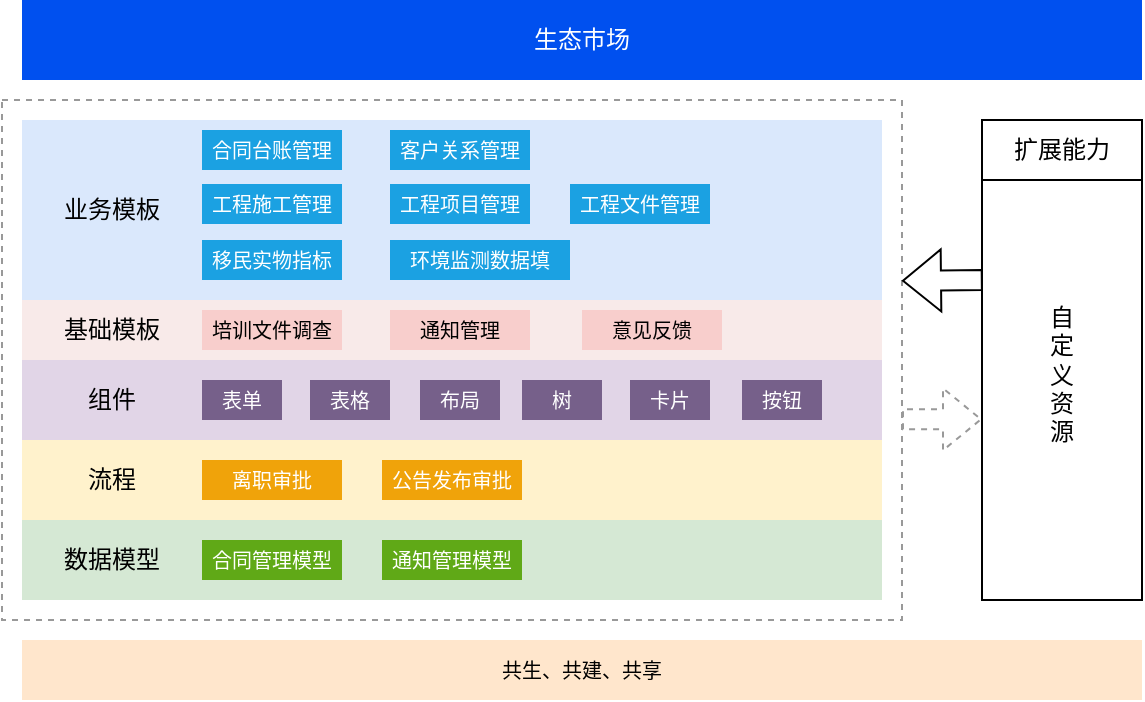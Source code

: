 <mxfile version="24.4.6" type="github">
  <diagram name="第 1 页" id="MpXaoYPO6luv1ldQTwg9">
    <mxGraphModel dx="1195" dy="650" grid="1" gridSize="10" guides="1" tooltips="1" connect="1" arrows="1" fold="1" page="1" pageScale="1" pageWidth="827" pageHeight="1169" math="0" shadow="0">
      <root>
        <mxCell id="0" />
        <mxCell id="1" parent="0" />
        <mxCell id="NqTBhjHdbSAGehKnNRe5-13" value="" style="rounded=0;whiteSpace=wrap;html=1;dashed=1;strokeColor=#999999;" vertex="1" parent="1">
          <mxGeometry x="150" y="110" width="450" height="260" as="geometry" />
        </mxCell>
        <mxCell id="mtS-2dEVLKQGBcQQ_Z3P-2" value="" style="rounded=0;whiteSpace=wrap;html=1;fillColor=#d5e8d4;strokeColor=none;" parent="1" vertex="1">
          <mxGeometry x="250" y="320" width="340" height="40" as="geometry" />
        </mxCell>
        <mxCell id="mtS-2dEVLKQGBcQQ_Z3P-3" value="" style="rounded=0;whiteSpace=wrap;html=1;fillColor=#e1d5e7;strokeColor=none;" parent="1" vertex="1">
          <mxGeometry x="250" y="240" width="340" height="40" as="geometry" />
        </mxCell>
        <mxCell id="mtS-2dEVLKQGBcQQ_Z3P-4" value="" style="rounded=0;whiteSpace=wrap;html=1;fillColor=#F8EAE9;strokeColor=none;fontColor=#000000;" parent="1" vertex="1">
          <mxGeometry x="250" y="210" width="340" height="30" as="geometry" />
        </mxCell>
        <mxCell id="mtS-2dEVLKQGBcQQ_Z3P-5" value="" style="rounded=0;whiteSpace=wrap;html=1;fillColor=#dae8fc;strokeColor=none;" parent="1" vertex="1">
          <mxGeometry x="250" y="120" width="340" height="90" as="geometry" />
        </mxCell>
        <mxCell id="NqTBhjHdbSAGehKnNRe5-1" value="&lt;div&gt;&lt;br&gt;&lt;/div&gt;&lt;div&gt;自&lt;div&gt;定&lt;/div&gt;&lt;div&gt;义&lt;/div&gt;&lt;/div&gt;&lt;div&gt;资&lt;/div&gt;&lt;div&gt;源&lt;/div&gt;" style="rounded=0;whiteSpace=wrap;html=1;" vertex="1" parent="1">
          <mxGeometry x="640" y="120" width="80" height="240" as="geometry" />
        </mxCell>
        <mxCell id="NqTBhjHdbSAGehKnNRe5-2" value="&lt;font style=&quot;font-size: 10px;&quot;&gt;共生、共建、共享&lt;/font&gt;" style="rounded=0;whiteSpace=wrap;html=1;fillColor=#ffe6cc;strokeColor=none;" vertex="1" parent="1">
          <mxGeometry x="160" y="380" width="560" height="30" as="geometry" />
        </mxCell>
        <mxCell id="NqTBhjHdbSAGehKnNRe5-3" value="业务模板" style="rounded=0;whiteSpace=wrap;html=1;fillColor=#dae8fc;strokeColor=none;" vertex="1" parent="1">
          <mxGeometry x="160" y="120" width="90" height="90" as="geometry" />
        </mxCell>
        <mxCell id="NqTBhjHdbSAGehKnNRe5-4" value="基础模板" style="rounded=0;whiteSpace=wrap;html=1;fillColor=#F8EAE9;strokeColor=none;" vertex="1" parent="1">
          <mxGeometry x="160" y="210" width="90" height="30" as="geometry" />
        </mxCell>
        <mxCell id="NqTBhjHdbSAGehKnNRe5-5" value="组件" style="rounded=0;whiteSpace=wrap;html=1;fillColor=#e1d5e7;strokeColor=none;" vertex="1" parent="1">
          <mxGeometry x="160" y="240" width="90" height="40" as="geometry" />
        </mxCell>
        <mxCell id="NqTBhjHdbSAGehKnNRe5-6" value="数据模型" style="rounded=0;whiteSpace=wrap;html=1;fillColor=#d5e8d4;strokeColor=none;" vertex="1" parent="1">
          <mxGeometry x="160" y="320" width="90" height="40" as="geometry" />
        </mxCell>
        <mxCell id="NqTBhjHdbSAGehKnNRe5-8" value="生态市场" style="rounded=0;whiteSpace=wrap;html=1;fillColor=#0050ef;fontColor=#ffffff;strokeColor=none;" vertex="1" parent="1">
          <mxGeometry x="160" y="60" width="560" height="40" as="geometry" />
        </mxCell>
        <mxCell id="NqTBhjHdbSAGehKnNRe5-9" value="扩展能力" style="rounded=0;whiteSpace=wrap;html=1;" vertex="1" parent="1">
          <mxGeometry x="640" y="120" width="80" height="30" as="geometry" />
        </mxCell>
        <mxCell id="NqTBhjHdbSAGehKnNRe5-11" value="" style="shape=flexArrow;endArrow=classic;html=1;rounded=0;entryX=0;entryY=0.75;entryDx=0;entryDy=0;dashed=1;strokeColor=#999999;" edge="1" parent="1">
          <mxGeometry width="50" height="50" relative="1" as="geometry">
            <mxPoint x="600" y="269.66" as="sourcePoint" />
            <mxPoint x="640.0" y="269.66" as="targetPoint" />
          </mxGeometry>
        </mxCell>
        <mxCell id="NqTBhjHdbSAGehKnNRe5-12" value="" style="shape=flexArrow;endArrow=classic;html=1;rounded=0;entryX=1;entryY=0.667;entryDx=0;entryDy=0;entryPerimeter=0;exitX=0.005;exitY=0.415;exitDx=0;exitDy=0;exitPerimeter=0;" edge="1" parent="1">
          <mxGeometry width="50" height="50" relative="1" as="geometry">
            <mxPoint x="640.4" y="200.0" as="sourcePoint" />
            <mxPoint x="600.0" y="200.42" as="targetPoint" />
          </mxGeometry>
        </mxCell>
        <mxCell id="NqTBhjHdbSAGehKnNRe5-14" value="流程" style="rounded=0;whiteSpace=wrap;html=1;fillColor=#fff2cc;strokeColor=none;" vertex="1" parent="1">
          <mxGeometry x="160" y="280" width="90" height="40" as="geometry" />
        </mxCell>
        <mxCell id="NqTBhjHdbSAGehKnNRe5-15" value="" style="rounded=0;whiteSpace=wrap;html=1;fillColor=#fff2cc;strokeColor=none;" vertex="1" parent="1">
          <mxGeometry x="250" y="280" width="340" height="40" as="geometry" />
        </mxCell>
        <mxCell id="NqTBhjHdbSAGehKnNRe5-17" value="&lt;span style=&quot;font-size: 10px;&quot;&gt;客户关系管理&lt;/span&gt;" style="rounded=0;whiteSpace=wrap;html=1;fillColor=#1ba1e2;fontColor=#ffffff;strokeColor=none;" vertex="1" parent="1">
          <mxGeometry x="344" y="125" width="70" height="20" as="geometry" />
        </mxCell>
        <mxCell id="NqTBhjHdbSAGehKnNRe5-18" value="&lt;span style=&quot;font-size: 10px;&quot;&gt;合同台账管理&lt;/span&gt;" style="rounded=0;whiteSpace=wrap;html=1;fillColor=#1ba1e2;fontColor=#ffffff;strokeColor=none;" vertex="1" parent="1">
          <mxGeometry x="250" y="125" width="70" height="20" as="geometry" />
        </mxCell>
        <mxCell id="NqTBhjHdbSAGehKnNRe5-19" value="&lt;span style=&quot;font-size: 10px;&quot;&gt;工程项目管理&lt;/span&gt;" style="rounded=0;whiteSpace=wrap;html=1;fillColor=#1ba1e2;fontColor=#ffffff;strokeColor=none;" vertex="1" parent="1">
          <mxGeometry x="344" y="152" width="70" height="20" as="geometry" />
        </mxCell>
        <mxCell id="NqTBhjHdbSAGehKnNRe5-20" value="&lt;span style=&quot;font-size: 10px;&quot;&gt;工程施工管理&lt;/span&gt;" style="rounded=0;whiteSpace=wrap;html=1;fillColor=#1ba1e2;fontColor=#ffffff;strokeColor=none;" vertex="1" parent="1">
          <mxGeometry x="250" y="152" width="70" height="20" as="geometry" />
        </mxCell>
        <mxCell id="NqTBhjHdbSAGehKnNRe5-21" value="&lt;span style=&quot;font-size: 10px;&quot;&gt;工程文件管理&lt;/span&gt;" style="rounded=0;whiteSpace=wrap;html=1;fillColor=#1ba1e2;fontColor=#ffffff;strokeColor=none;" vertex="1" parent="1">
          <mxGeometry x="434" y="152" width="70" height="20" as="geometry" />
        </mxCell>
        <mxCell id="NqTBhjHdbSAGehKnNRe5-22" value="&lt;span style=&quot;font-size: 10px;&quot;&gt;移民实物指标&lt;/span&gt;" style="rounded=0;whiteSpace=wrap;html=1;fillColor=#1ba1e2;fontColor=#ffffff;strokeColor=none;" vertex="1" parent="1">
          <mxGeometry x="250" y="180" width="70" height="20" as="geometry" />
        </mxCell>
        <mxCell id="NqTBhjHdbSAGehKnNRe5-23" value="&lt;span style=&quot;font-size: 10px;&quot;&gt;环境监测数据填&lt;/span&gt;" style="rounded=0;whiteSpace=wrap;html=1;fillColor=#1ba1e2;fontColor=#ffffff;strokeColor=none;" vertex="1" parent="1">
          <mxGeometry x="344" y="180" width="90" height="20" as="geometry" />
        </mxCell>
        <mxCell id="NqTBhjHdbSAGehKnNRe5-24" value="&lt;span style=&quot;font-size: 10px;&quot;&gt;合同管理模型&lt;/span&gt;" style="rounded=0;whiteSpace=wrap;html=1;fillColor=#60a917;fontColor=#ffffff;strokeColor=none;" vertex="1" parent="1">
          <mxGeometry x="250" y="330" width="70" height="20" as="geometry" />
        </mxCell>
        <mxCell id="NqTBhjHdbSAGehKnNRe5-26" value="&lt;span style=&quot;font-size: 10px;&quot;&gt;通知管理模型&lt;/span&gt;" style="rounded=0;whiteSpace=wrap;html=1;fillColor=#60a917;fontColor=#ffffff;strokeColor=none;" vertex="1" parent="1">
          <mxGeometry x="340" y="330" width="70" height="20" as="geometry" />
        </mxCell>
        <mxCell id="NqTBhjHdbSAGehKnNRe5-27" value="&lt;span style=&quot;font-size: 10px;&quot;&gt;&lt;font color=&quot;#ffffff&quot;&gt;离职审批&lt;/font&gt;&lt;/span&gt;" style="rounded=0;whiteSpace=wrap;html=1;fillColor=#f0a30a;fontColor=#000000;strokeColor=none;" vertex="1" parent="1">
          <mxGeometry x="250" y="290" width="70" height="20" as="geometry" />
        </mxCell>
        <mxCell id="NqTBhjHdbSAGehKnNRe5-28" value="&lt;span style=&quot;font-size: 10px;&quot;&gt;&lt;font color=&quot;#ffffff&quot;&gt;公告发布审批&lt;/font&gt;&lt;/span&gt;" style="rounded=0;whiteSpace=wrap;html=1;fillColor=#f0a30a;fontColor=#000000;strokeColor=none;" vertex="1" parent="1">
          <mxGeometry x="340" y="290" width="70" height="20" as="geometry" />
        </mxCell>
        <mxCell id="NqTBhjHdbSAGehKnNRe5-29" value="&lt;span style=&quot;font-size: 10px;&quot;&gt;培训文件调查&lt;/span&gt;" style="rounded=0;whiteSpace=wrap;html=1;fillColor=#f8cecc;strokeColor=none;" vertex="1" parent="1">
          <mxGeometry x="250" y="215" width="70" height="20" as="geometry" />
        </mxCell>
        <mxCell id="NqTBhjHdbSAGehKnNRe5-30" value="&lt;span style=&quot;font-size: 10px;&quot;&gt;意见反馈&lt;/span&gt;" style="rounded=0;whiteSpace=wrap;html=1;fillColor=#f8cecc;strokeColor=none;" vertex="1" parent="1">
          <mxGeometry x="440" y="215" width="70" height="20" as="geometry" />
        </mxCell>
        <mxCell id="NqTBhjHdbSAGehKnNRe5-31" value="&lt;span style=&quot;font-size: 10px;&quot;&gt;通知管理&lt;/span&gt;" style="rounded=0;whiteSpace=wrap;html=1;fillColor=#f8cecc;strokeColor=none;" vertex="1" parent="1">
          <mxGeometry x="344" y="215" width="70" height="20" as="geometry" />
        </mxCell>
        <mxCell id="NqTBhjHdbSAGehKnNRe5-32" value="&lt;span style=&quot;font-size: 10px;&quot;&gt;表单&lt;/span&gt;" style="rounded=0;whiteSpace=wrap;html=1;fillColor=#76608a;strokeColor=none;fontColor=#ffffff;" vertex="1" parent="1">
          <mxGeometry x="250" y="250" width="40" height="20" as="geometry" />
        </mxCell>
        <mxCell id="NqTBhjHdbSAGehKnNRe5-36" value="&lt;span style=&quot;font-size: 10px;&quot;&gt;表格&lt;/span&gt;" style="rounded=0;whiteSpace=wrap;html=1;fillColor=#76608a;strokeColor=none;fontColor=#ffffff;" vertex="1" parent="1">
          <mxGeometry x="304" y="250" width="40" height="20" as="geometry" />
        </mxCell>
        <mxCell id="NqTBhjHdbSAGehKnNRe5-37" value="&lt;span style=&quot;font-size: 10px;&quot;&gt;布局&lt;/span&gt;" style="rounded=0;whiteSpace=wrap;html=1;fillColor=#76608a;strokeColor=none;fontColor=#ffffff;" vertex="1" parent="1">
          <mxGeometry x="359" y="250" width="40" height="20" as="geometry" />
        </mxCell>
        <mxCell id="NqTBhjHdbSAGehKnNRe5-38" value="&lt;span style=&quot;font-size: 10px;&quot;&gt;树&lt;/span&gt;" style="rounded=0;whiteSpace=wrap;html=1;fillColor=#76608a;strokeColor=none;fontColor=#ffffff;" vertex="1" parent="1">
          <mxGeometry x="410" y="250" width="40" height="20" as="geometry" />
        </mxCell>
        <mxCell id="NqTBhjHdbSAGehKnNRe5-39" value="&lt;span style=&quot;font-size: 10px;&quot;&gt;卡片&lt;/span&gt;" style="rounded=0;whiteSpace=wrap;html=1;fillColor=#76608a;strokeColor=none;fontColor=#ffffff;" vertex="1" parent="1">
          <mxGeometry x="464" y="250" width="40" height="20" as="geometry" />
        </mxCell>
        <mxCell id="NqTBhjHdbSAGehKnNRe5-40" value="&lt;span style=&quot;font-size: 10px;&quot;&gt;按钮&lt;/span&gt;" style="rounded=0;whiteSpace=wrap;html=1;fillColor=#76608a;strokeColor=none;fontColor=#ffffff;" vertex="1" parent="1">
          <mxGeometry x="520" y="250" width="40" height="20" as="geometry" />
        </mxCell>
      </root>
    </mxGraphModel>
  </diagram>
</mxfile>
